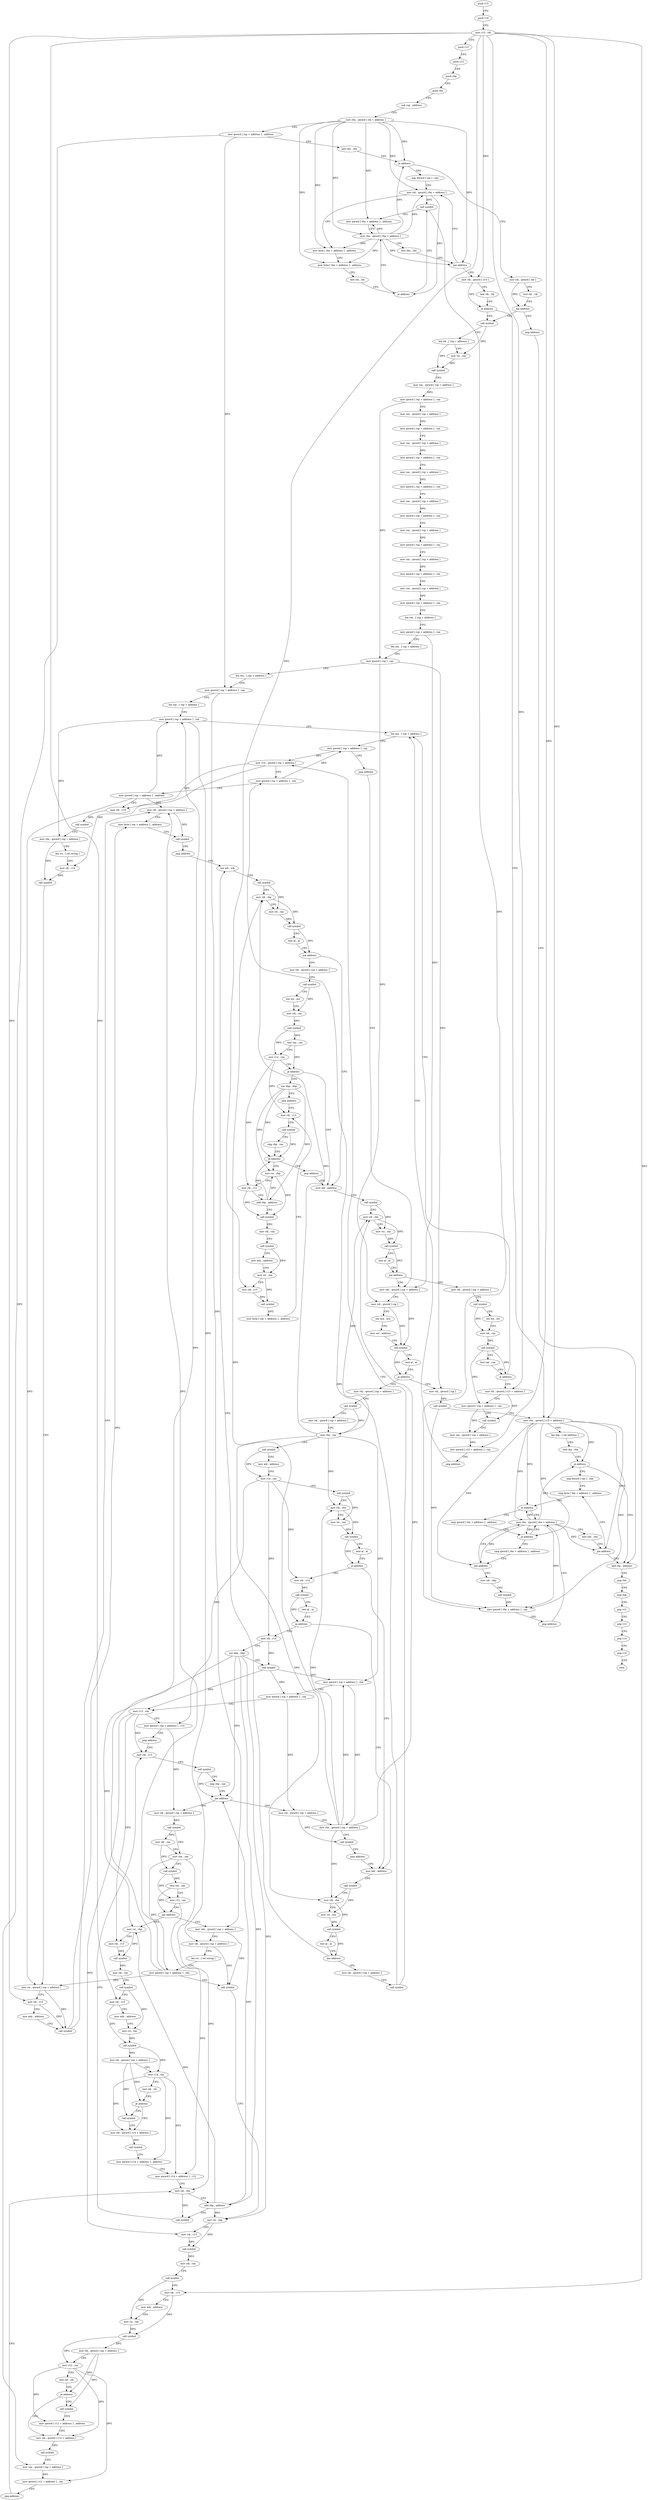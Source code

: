 digraph "func" {
"89632" [label = "push r15" ]
"89634" [label = "push r14" ]
"89636" [label = "mov r15 , rdi" ]
"89639" [label = "push r13" ]
"89641" [label = "push r12" ]
"89643" [label = "push rbp" ]
"89644" [label = "push rbx" ]
"89645" [label = "sub rsp , address" ]
"89652" [label = "mov rbx , qword [ rdi + address ]" ]
"89656" [label = "mov qword [ rsp + address ] , address" ]
"89668" [label = "test rbx , rbx" ]
"89671" [label = "je address" ]
"90804" [label = "mov rdi , qword [ rdi ]" ]
"89677" [label = "nop dword [ rax ] , eax" ]
"90807" [label = "test rdi , rdi" ]
"90810" [label = "jne address" ]
"89731" [label = "call symbol" ]
"90816" [label = "jmp address" ]
"89680" [label = "mov rdi , qword [ rbx + address ]" ]
"89736" [label = "lea rdi , [ rsp + address ]" ]
"89741" [label = "mov rsi , rax" ]
"89744" [label = "call symbol" ]
"89749" [label = "mov rax , qword [ rsp + address ]" ]
"89754" [label = "mov qword [ rsp + address ] , rax" ]
"89762" [label = "mov rax , qword [ rsp + address ]" ]
"89767" [label = "mov qword [ rsp + address ] , rax" ]
"89775" [label = "mov rax , qword [ rsp + address ]" ]
"89780" [label = "mov qword [ rsp + address ] , rax" ]
"89788" [label = "mov rax , qword [ rsp + address ]" ]
"89793" [label = "mov qword [ rsp + address ] , rax" ]
"89801" [label = "mov rax , qword [ rsp + address ]" ]
"89806" [label = "mov qword [ rsp + address ] , rax" ]
"89814" [label = "mov rax , qword [ rsp + address ]" ]
"89819" [label = "mov qword [ rsp + address ] , rax" ]
"89827" [label = "mov rax , qword [ rsp + address ]" ]
"89832" [label = "mov qword [ rsp + address ] , rax" ]
"89840" [label = "mov rax , qword [ rsp + address ]" ]
"89845" [label = "mov qword [ rsp + address ] , rax" ]
"89853" [label = "lea rax , [ rsp + address ]" ]
"89861" [label = "mov qword [ rsp + address ] , rax" ]
"89866" [label = "lea rax , [ rsp + address ]" ]
"89874" [label = "mov qword [ rsp ] , rax" ]
"89878" [label = "lea rax , [ rsp + address ]" ]
"89886" [label = "mov qword [ rsp + address ] , rax" ]
"89891" [label = "lea rax , [ rsp + address ]" ]
"89899" [label = "mov qword [ rsp + address ] , rax" ]
"89904" [label = "lea rax , [ rsp + address ]" ]
"90702" [label = "add rsp , address" ]
"89710" [label = "mov rbx , qword [ rbx + address ]" ]
"89714" [label = "test rbx , rbx" ]
"89717" [label = "jne address" ]
"89719" [label = "mov rdi , qword [ r15 ]" ]
"89697" [label = "call symbol" ]
"89702" [label = "mov qword [ rbx + address ] , address" ]
"90004" [label = "mov rdx , qword [ rsp + address ]" ]
"90009" [label = "mov rdi , qword [ rsp ]" ]
"90013" [label = "xor ecx , ecx" ]
"90015" [label = "mov esi , address" ]
"90020" [label = "call symbol" ]
"90025" [label = "test al , al" ]
"90027" [label = "je address" ]
"90648" [label = "mov rdi , qword [ rsp ]" ]
"90033" [label = "mov rdi , qword [ rsp + address ]" ]
"90709" [label = "pop rbx" ]
"90710" [label = "pop rbp" ]
"90711" [label = "pop r12" ]
"90713" [label = "pop r13" ]
"90715" [label = "pop r14" ]
"90717" [label = "pop r15" ]
"90719" [label = "retn" ]
"89684" [label = "mov byte [ rbx + address ] , address" ]
"89688" [label = "mov byte [ rbx + address ] , address" ]
"89692" [label = "test rdi , rdi" ]
"89695" [label = "je address" ]
"89722" [label = "test rdi , rdi" ]
"89725" [label = "je address" ]
"90657" [label = "mov rbx , qword [ r15 + address ]" ]
"90652" [label = "call symbol" ]
"90041" [label = "call symbol" ]
"90046" [label = "mov rdi , qword [ rsp + address ]" ]
"90054" [label = "mov rbx , rax" ]
"90057" [label = "call symbol" ]
"90062" [label = "mov edi , address" ]
"90067" [label = "mov r14 , rax" ]
"90070" [label = "call symbol" ]
"90075" [label = "mov rdi , rbx" ]
"90078" [label = "mov rsi , rax" ]
"90081" [label = "call symbol" ]
"90086" [label = "test al , al" ]
"90088" [label = "je address" ]
"89920" [label = "mov edi , address" ]
"90094" [label = "mov rdi , r14" ]
"90661" [label = "lea rbp , [ rel address ]" ]
"90668" [label = "test rbx , rbx" ]
"90671" [label = "je address" ]
"90673" [label = "nop dword [ rax ] , eax" ]
"90680" [label = "cmp byte [ rbx + address ] , address" ]
"89925" [label = "call symbol" ]
"89930" [label = "mov rdi , rbx" ]
"89933" [label = "mov rsi , rax" ]
"89936" [label = "call symbol" ]
"89941" [label = "test al , al" ]
"89943" [label = "jne address" ]
"90512" [label = "mov rdi , qword [ rsp + address ]" ]
"89949" [label = "xor edi , edi" ]
"90097" [label = "call symbol" ]
"90102" [label = "test al , al" ]
"90104" [label = "je address" ]
"90110" [label = "mov rdi , r14" ]
"90693" [label = "mov rbx , qword [ rbx + address ]" ]
"90697" [label = "test rbx , rbx" ]
"90700" [label = "jne address" ]
"90686" [label = "cmp qword [ rbx + address ] , address" ]
"90691" [label = "je address" ]
"90720" [label = "cmp qword [ rbx + address ] , address" ]
"90520" [label = "call symbol" ]
"90525" [label = "mov r14 , qword [ rsp + address ]" ]
"90530" [label = "mov qword [ rsp + address ] , rax" ]
"90538" [label = "mov qword [ rsp + address ] , address" ]
"90550" [label = "mov rdi , r14" ]
"90553" [label = "call symbol" ]
"90558" [label = "mov rdx , qword [ rsp + address ]" ]
"90563" [label = "lea rsi , [ rel string ]" ]
"90570" [label = "mov rdi , r14" ]
"90573" [label = "call symbol" ]
"90578" [label = "mov rsi , qword [ rsp + address ]" ]
"90586" [label = "mov rdi , r15" ]
"90589" [label = "mov edx , address" ]
"90594" [label = "call symbol" ]
"90599" [label = "mov rdi , qword [ rsp + address ]" ]
"90607" [label = "mov byte [ rax + address ] , address" ]
"90611" [label = "call symbol" ]
"90616" [label = "jmp address" ]
"89951" [label = "call symbol" ]
"89956" [label = "mov rdi , rbx" ]
"89959" [label = "mov rsi , rax" ]
"89962" [label = "call symbol" ]
"89967" [label = "test al , al" ]
"89969" [label = "jne address" ]
"90400" [label = "mov rdi , qword [ rsp + address ]" ]
"89975" [label = "mov edi , address" ]
"90113" [label = "xor ebp , ebp" ]
"90115" [label = "call symbol" ]
"90120" [label = "mov qword [ rsp + address ] , rbx" ]
"90125" [label = "mov qword [ rsp + address ] , rax" ]
"90130" [label = "mov r13 , rax" ]
"90133" [label = "mov qword [ rsp + address ] , r14" ]
"90138" [label = "jmp address" ]
"90229" [label = "mov rdi , r13" ]
"90684" [label = "je address" ]
"90725" [label = "jne address" ]
"90727" [label = "mov rdi , rbp" ]
"90408" [label = "call symbol" ]
"90413" [label = "xor esi , esi" ]
"90415" [label = "mov rdi , rax" ]
"90418" [label = "call symbol" ]
"90423" [label = "test rax , rax" ]
"90426" [label = "mov r12 , rax" ]
"90429" [label = "je address" ]
"90435" [label = "xor ebp , ebp" ]
"89980" [label = "call symbol" ]
"89985" [label = "mov rdi , rbx" ]
"89988" [label = "mov rsi , rax" ]
"89991" [label = "call symbol" ]
"89996" [label = "test al , al" ]
"89998" [label = "jne address" ]
"90744" [label = "mov rdi , qword [ rsp + address ]" ]
"90232" [label = "call symbol" ]
"90237" [label = "cmp rbp , rax" ]
"90240" [label = "jae address" ]
"90624" [label = "mov rdi , qword [ rsp + address ]" ]
"90246" [label = "mov rdi , qword [ rsp + address ]" ]
"90730" [label = "call symbol" ]
"90735" [label = "mov qword [ rbx + address ] , rax" ]
"90739" [label = "jmp address" ]
"90437" [label = "jmp address" ]
"90491" [label = "mov rdi , r12" ]
"90752" [label = "call symbol" ]
"90757" [label = "xor esi , esi" ]
"90759" [label = "mov rdi , rax" ]
"90762" [label = "call symbol" ]
"90767" [label = "test rax , rax" ]
"90770" [label = "je address" ]
"90776" [label = "mov rdi , qword [ r15 + address ]" ]
"90629" [label = "mov rbx , qword [ rsp + address ]" ]
"90634" [label = "call symbol" ]
"90639" [label = "jmp address" ]
"90251" [label = "call symbol" ]
"90256" [label = "mov rdi , rax" ]
"90259" [label = "mov rbx , rax" ]
"90262" [label = "call symbol" ]
"90267" [label = "test rax , rax" ]
"90270" [label = "mov r12 , rax" ]
"90273" [label = "jne address" ]
"90144" [label = "mov rsi , rbp" ]
"90279" [label = "mov rdx , qword [ rsp + address ]" ]
"90494" [label = "call symbol" ]
"90499" [label = "cmp rbp , rax" ]
"90502" [label = "jb address" ]
"90448" [label = "mov rsi , rbp" ]
"90504" [label = "jmp address" ]
"89912" [label = "mov qword [ rsp + address ] , rax" ]
"89917" [label = "jmp address" ]
"90780" [label = "mov qword [ rsp + address ] , rax" ]
"90785" [label = "call symbol" ]
"90790" [label = "mov rax , qword [ rsp + address ]" ]
"90795" [label = "mov qword [ r15 + address ] , rax" ]
"90799" [label = "jmp address" ]
"90147" [label = "mov rdi , r13" ]
"90150" [label = "call symbol" ]
"90155" [label = "mov rdi , rax" ]
"90158" [label = "call symbol" ]
"90163" [label = "mov rdi , r15" ]
"90166" [label = "mov edx , address" ]
"90171" [label = "mov rsi , rax" ]
"90174" [label = "call symbol" ]
"90179" [label = "mov rdi , qword [ rax + address ]" ]
"90183" [label = "mov r14 , rax" ]
"90186" [label = "test rdi , rdi" ]
"90189" [label = "je address" ]
"90196" [label = "mov rdi , qword [ r14 + address ]" ]
"90191" [label = "call symbol" ]
"90284" [label = "mov rdi , qword [ rsp + address ]" ]
"90289" [label = "lea rsi , [ rel string ]" ]
"90296" [label = "mov qword [ rsp + address ] , rbx" ]
"90304" [label = "call symbol" ]
"90309" [label = "mov rsi , rbp" ]
"90312" [label = "mov rdi , r13" ]
"90315" [label = "call symbol" ]
"90320" [label = "mov rdi , rax" ]
"90323" [label = "call symbol" ]
"90328" [label = "mov rdi , r15" ]
"90331" [label = "mov edx , address" ]
"90336" [label = "mov rsi , rax" ]
"90339" [label = "call symbol" ]
"90344" [label = "mov rdi , qword [ rax + address ]" ]
"90348" [label = "mov r12 , rax" ]
"90351" [label = "test rdi , rdi" ]
"90354" [label = "je address" ]
"90370" [label = "mov rdi , qword [ r12 + address ]" ]
"90356" [label = "call symbol" ]
"90451" [label = "mov rdi , r12" ]
"90454" [label = "add rbp , address" ]
"90458" [label = "call symbol" ]
"90463" [label = "mov rdi , rax" ]
"90466" [label = "call symbol" ]
"90471" [label = "mov edx , address" ]
"90476" [label = "mov rsi , rax" ]
"90479" [label = "mov rdi , r15" ]
"90482" [label = "call symbol" ]
"90487" [label = "mov byte [ rax + address ] , address" ]
"90200" [label = "call symbol" ]
"90205" [label = "mov qword [ r14 + address ] , address" ]
"90213" [label = "mov qword [ r14 + address ] , r12" ]
"90217" [label = "mov rdi , rbx" ]
"90375" [label = "call symbol" ]
"90380" [label = "mov rax , qword [ rsp + address ]" ]
"90388" [label = "mov qword [ r12 + address ] , rax" ]
"90393" [label = "jmp address" ]
"90361" [label = "mov qword [ r12 + address ] , address" ]
"90220" [label = "add rbp , address" ]
"90224" [label = "call symbol" ]
"89632" -> "89634" [ label = "CFG" ]
"89634" -> "89636" [ label = "CFG" ]
"89636" -> "89639" [ label = "CFG" ]
"89636" -> "89719" [ label = "DFG" ]
"89636" -> "90657" [ label = "DFG" ]
"89636" -> "90586" [ label = "DFG" ]
"89636" -> "90776" [ label = "DFG" ]
"89636" -> "90795" [ label = "DFG" ]
"89636" -> "90163" [ label = "DFG" ]
"89636" -> "90328" [ label = "DFG" ]
"89636" -> "90479" [ label = "DFG" ]
"89639" -> "89641" [ label = "CFG" ]
"89641" -> "89643" [ label = "CFG" ]
"89643" -> "89644" [ label = "CFG" ]
"89644" -> "89645" [ label = "CFG" ]
"89645" -> "89652" [ label = "CFG" ]
"89652" -> "89656" [ label = "CFG" ]
"89652" -> "89671" [ label = "DFG" ]
"89652" -> "89680" [ label = "DFG" ]
"89652" -> "89684" [ label = "DFG" ]
"89652" -> "89688" [ label = "DFG" ]
"89652" -> "89710" [ label = "DFG" ]
"89652" -> "89717" [ label = "DFG" ]
"89652" -> "89702" [ label = "DFG" ]
"89656" -> "89668" [ label = "CFG" ]
"89656" -> "90380" [ label = "DFG" ]
"89656" -> "89886" [ label = "DFG" ]
"89668" -> "89671" [ label = "CFG" ]
"89671" -> "90804" [ label = "CFG" ]
"89671" -> "89677" [ label = "CFG" ]
"90804" -> "90807" [ label = "CFG" ]
"90804" -> "90810" [ label = "DFG" ]
"89677" -> "89680" [ label = "CFG" ]
"90807" -> "90810" [ label = "CFG" ]
"90810" -> "89731" [ label = "CFG" ]
"90810" -> "90816" [ label = "CFG" ]
"89731" -> "89736" [ label = "CFG" ]
"89731" -> "89741" [ label = "DFG" ]
"90816" -> "90702" [ label = "CFG" ]
"89680" -> "89684" [ label = "CFG" ]
"89680" -> "89695" [ label = "DFG" ]
"89680" -> "89697" [ label = "DFG" ]
"89736" -> "89741" [ label = "CFG" ]
"89736" -> "89744" [ label = "DFG" ]
"89741" -> "89744" [ label = "DFG" ]
"89744" -> "89749" [ label = "CFG" ]
"89749" -> "89754" [ label = "DFG" ]
"89754" -> "89762" [ label = "CFG" ]
"89754" -> "89874" [ label = "DFG" ]
"89762" -> "89767" [ label = "DFG" ]
"89767" -> "89775" [ label = "CFG" ]
"89775" -> "89780" [ label = "DFG" ]
"89780" -> "89788" [ label = "CFG" ]
"89788" -> "89793" [ label = "DFG" ]
"89793" -> "89801" [ label = "CFG" ]
"89801" -> "89806" [ label = "DFG" ]
"89806" -> "89814" [ label = "CFG" ]
"89814" -> "89819" [ label = "DFG" ]
"89819" -> "89827" [ label = "CFG" ]
"89827" -> "89832" [ label = "DFG" ]
"89832" -> "89840" [ label = "CFG" ]
"89840" -> "89845" [ label = "DFG" ]
"89845" -> "89853" [ label = "CFG" ]
"89853" -> "89861" [ label = "CFG" ]
"89861" -> "89866" [ label = "CFG" ]
"89861" -> "90004" [ label = "DFG" ]
"89866" -> "89874" [ label = "CFG" ]
"89874" -> "89878" [ label = "CFG" ]
"89874" -> "90009" [ label = "DFG" ]
"89874" -> "90648" [ label = "DFG" ]
"89878" -> "89886" [ label = "CFG" ]
"89886" -> "89891" [ label = "CFG" ]
"89886" -> "90279" [ label = "DFG" ]
"89891" -> "89899" [ label = "CFG" ]
"89899" -> "89904" [ label = "CFG" ]
"89899" -> "90558" [ label = "DFG" ]
"89899" -> "90284" [ label = "DFG" ]
"89904" -> "89912" [ label = "CFG" ]
"90702" -> "90709" [ label = "CFG" ]
"89710" -> "89714" [ label = "CFG" ]
"89710" -> "89671" [ label = "DFG" ]
"89710" -> "89680" [ label = "DFG" ]
"89710" -> "89684" [ label = "DFG" ]
"89710" -> "89688" [ label = "DFG" ]
"89710" -> "89717" [ label = "DFG" ]
"89710" -> "89702" [ label = "DFG" ]
"89714" -> "89717" [ label = "CFG" ]
"89717" -> "89680" [ label = "CFG" ]
"89717" -> "89719" [ label = "CFG" ]
"89719" -> "89722" [ label = "CFG" ]
"89719" -> "89725" [ label = "DFG" ]
"89697" -> "89702" [ label = "CFG" ]
"89697" -> "90735" [ label = "DFG" ]
"89702" -> "89710" [ label = "CFG" ]
"90004" -> "90009" [ label = "CFG" ]
"90004" -> "90020" [ label = "DFG" ]
"90009" -> "90013" [ label = "CFG" ]
"90009" -> "90020" [ label = "DFG" ]
"90013" -> "90015" [ label = "CFG" ]
"90015" -> "90020" [ label = "CFG" ]
"90020" -> "90025" [ label = "CFG" ]
"90020" -> "90027" [ label = "DFG" ]
"90025" -> "90027" [ label = "CFG" ]
"90027" -> "90648" [ label = "CFG" ]
"90027" -> "90033" [ label = "CFG" ]
"90648" -> "90652" [ label = "DFG" ]
"90033" -> "90041" [ label = "CFG" ]
"90709" -> "90710" [ label = "CFG" ]
"90710" -> "90711" [ label = "CFG" ]
"90711" -> "90713" [ label = "CFG" ]
"90713" -> "90715" [ label = "CFG" ]
"90715" -> "90717" [ label = "CFG" ]
"90717" -> "90719" [ label = "CFG" ]
"89684" -> "89688" [ label = "CFG" ]
"89688" -> "89692" [ label = "CFG" ]
"89692" -> "89695" [ label = "CFG" ]
"89695" -> "89710" [ label = "CFG" ]
"89695" -> "89697" [ label = "CFG" ]
"89722" -> "89725" [ label = "CFG" ]
"89725" -> "90657" [ label = "CFG" ]
"89725" -> "89731" [ label = "CFG" ]
"90657" -> "90661" [ label = "CFG" ]
"90657" -> "90671" [ label = "DFG" ]
"90657" -> "90684" [ label = "DFG" ]
"90657" -> "90693" [ label = "DFG" ]
"90657" -> "90700" [ label = "DFG" ]
"90657" -> "90691" [ label = "DFG" ]
"90657" -> "90725" [ label = "DFG" ]
"90657" -> "90735" [ label = "DFG" ]
"90652" -> "90657" [ label = "CFG" ]
"90652" -> "90735" [ label = "DFG" ]
"90041" -> "90046" [ label = "CFG" ]
"90041" -> "90054" [ label = "DFG" ]
"90046" -> "90054" [ label = "CFG" ]
"90054" -> "90057" [ label = "CFG" ]
"90054" -> "90075" [ label = "DFG" ]
"90054" -> "89930" [ label = "DFG" ]
"90054" -> "89956" [ label = "DFG" ]
"90054" -> "90120" [ label = "DFG" ]
"90054" -> "89985" [ label = "DFG" ]
"90057" -> "90062" [ label = "CFG" ]
"90057" -> "90067" [ label = "DFG" ]
"90062" -> "90067" [ label = "CFG" ]
"90067" -> "90070" [ label = "CFG" ]
"90067" -> "90094" [ label = "DFG" ]
"90067" -> "90110" [ label = "DFG" ]
"90067" -> "90133" [ label = "DFG" ]
"90070" -> "90075" [ label = "CFG" ]
"90070" -> "90078" [ label = "DFG" ]
"90075" -> "90078" [ label = "CFG" ]
"90075" -> "90081" [ label = "DFG" ]
"90078" -> "90081" [ label = "DFG" ]
"90081" -> "90086" [ label = "CFG" ]
"90081" -> "90088" [ label = "DFG" ]
"90086" -> "90088" [ label = "CFG" ]
"90088" -> "89920" [ label = "CFG" ]
"90088" -> "90094" [ label = "CFG" ]
"89920" -> "89925" [ label = "CFG" ]
"90094" -> "90097" [ label = "DFG" ]
"90661" -> "90668" [ label = "CFG" ]
"90668" -> "90671" [ label = "CFG" ]
"90671" -> "90702" [ label = "CFG" ]
"90671" -> "90673" [ label = "CFG" ]
"90673" -> "90680" [ label = "CFG" ]
"90680" -> "90684" [ label = "CFG" ]
"89925" -> "89930" [ label = "CFG" ]
"89925" -> "89933" [ label = "DFG" ]
"89930" -> "89933" [ label = "CFG" ]
"89930" -> "89936" [ label = "DFG" ]
"89933" -> "89936" [ label = "DFG" ]
"89936" -> "89941" [ label = "CFG" ]
"89936" -> "89943" [ label = "DFG" ]
"89941" -> "89943" [ label = "CFG" ]
"89943" -> "90512" [ label = "CFG" ]
"89943" -> "89949" [ label = "CFG" ]
"90512" -> "90520" [ label = "CFG" ]
"89949" -> "89951" [ label = "CFG" ]
"90097" -> "90102" [ label = "CFG" ]
"90097" -> "90104" [ label = "DFG" ]
"90102" -> "90104" [ label = "CFG" ]
"90104" -> "89920" [ label = "CFG" ]
"90104" -> "90110" [ label = "CFG" ]
"90110" -> "90113" [ label = "CFG" ]
"90110" -> "90115" [ label = "DFG" ]
"90693" -> "90697" [ label = "CFG" ]
"90693" -> "90671" [ label = "DFG" ]
"90693" -> "90684" [ label = "DFG" ]
"90693" -> "90700" [ label = "DFG" ]
"90693" -> "90691" [ label = "DFG" ]
"90693" -> "90725" [ label = "DFG" ]
"90693" -> "90735" [ label = "DFG" ]
"90697" -> "90700" [ label = "CFG" ]
"90700" -> "90680" [ label = "CFG" ]
"90700" -> "90702" [ label = "CFG" ]
"90686" -> "90691" [ label = "CFG" ]
"90691" -> "90720" [ label = "CFG" ]
"90691" -> "90693" [ label = "CFG" ]
"90720" -> "90725" [ label = "CFG" ]
"90520" -> "90525" [ label = "CFG" ]
"90520" -> "90530" [ label = "DFG" ]
"90525" -> "90530" [ label = "CFG" ]
"90525" -> "90550" [ label = "DFG" ]
"90525" -> "90570" [ label = "DFG" ]
"90530" -> "90538" [ label = "CFG" ]
"90530" -> "89912" [ label = "DFG" ]
"90538" -> "90550" [ label = "CFG" ]
"90538" -> "89899" [ label = "DFG" ]
"90538" -> "90578" [ label = "DFG" ]
"90538" -> "90599" [ label = "DFG" ]
"90550" -> "90553" [ label = "DFG" ]
"90553" -> "90558" [ label = "CFG" ]
"90558" -> "90563" [ label = "CFG" ]
"90558" -> "90573" [ label = "DFG" ]
"90563" -> "90570" [ label = "CFG" ]
"90570" -> "90573" [ label = "DFG" ]
"90573" -> "90578" [ label = "CFG" ]
"90578" -> "90586" [ label = "CFG" ]
"90578" -> "90594" [ label = "DFG" ]
"90586" -> "90589" [ label = "CFG" ]
"90586" -> "90594" [ label = "DFG" ]
"90589" -> "90594" [ label = "CFG" ]
"90594" -> "90599" [ label = "CFG" ]
"90594" -> "90607" [ label = "DFG" ]
"90599" -> "90607" [ label = "CFG" ]
"90599" -> "90611" [ label = "DFG" ]
"90607" -> "90611" [ label = "CFG" ]
"90611" -> "90616" [ label = "CFG" ]
"90616" -> "89949" [ label = "CFG" ]
"89951" -> "89956" [ label = "CFG" ]
"89951" -> "89959" [ label = "DFG" ]
"89956" -> "89959" [ label = "CFG" ]
"89956" -> "89962" [ label = "DFG" ]
"89959" -> "89962" [ label = "DFG" ]
"89962" -> "89967" [ label = "CFG" ]
"89962" -> "89969" [ label = "DFG" ]
"89967" -> "89969" [ label = "CFG" ]
"89969" -> "90400" [ label = "CFG" ]
"89969" -> "89975" [ label = "CFG" ]
"90400" -> "90408" [ label = "CFG" ]
"89975" -> "89980" [ label = "CFG" ]
"90113" -> "90115" [ label = "CFG" ]
"90113" -> "90240" [ label = "DFG" ]
"90113" -> "90144" [ label = "DFG" ]
"90113" -> "90309" [ label = "DFG" ]
"90113" -> "90220" [ label = "DFG" ]
"90115" -> "90120" [ label = "CFG" ]
"90115" -> "90125" [ label = "DFG" ]
"90115" -> "90130" [ label = "DFG" ]
"90120" -> "90125" [ label = "CFG" ]
"90120" -> "90629" [ label = "DFG" ]
"90125" -> "90130" [ label = "CFG" ]
"90125" -> "90624" [ label = "DFG" ]
"90130" -> "90133" [ label = "CFG" ]
"90130" -> "90229" [ label = "DFG" ]
"90130" -> "90147" [ label = "DFG" ]
"90130" -> "90312" [ label = "DFG" ]
"90133" -> "90138" [ label = "CFG" ]
"90133" -> "90246" [ label = "DFG" ]
"90138" -> "90229" [ label = "CFG" ]
"90229" -> "90232" [ label = "CFG" ]
"90684" -> "90693" [ label = "CFG" ]
"90684" -> "90686" [ label = "CFG" ]
"90725" -> "90693" [ label = "CFG" ]
"90725" -> "90727" [ label = "CFG" ]
"90727" -> "90730" [ label = "CFG" ]
"90408" -> "90413" [ label = "CFG" ]
"90408" -> "90415" [ label = "DFG" ]
"90413" -> "90415" [ label = "CFG" ]
"90415" -> "90418" [ label = "DFG" ]
"90418" -> "90423" [ label = "DFG" ]
"90418" -> "90426" [ label = "DFG" ]
"90423" -> "90426" [ label = "CFG" ]
"90423" -> "90429" [ label = "DFG" ]
"90426" -> "90429" [ label = "CFG" ]
"90426" -> "90491" [ label = "DFG" ]
"90426" -> "90451" [ label = "DFG" ]
"90429" -> "89975" [ label = "CFG" ]
"90429" -> "90435" [ label = "CFG" ]
"90435" -> "90437" [ label = "CFG" ]
"90435" -> "90502" [ label = "DFG" ]
"90435" -> "90448" [ label = "DFG" ]
"90435" -> "90454" [ label = "DFG" ]
"89980" -> "89985" [ label = "CFG" ]
"89980" -> "89988" [ label = "DFG" ]
"89985" -> "89988" [ label = "CFG" ]
"89985" -> "89991" [ label = "DFG" ]
"89988" -> "89991" [ label = "DFG" ]
"89991" -> "89996" [ label = "CFG" ]
"89991" -> "89998" [ label = "DFG" ]
"89996" -> "89998" [ label = "CFG" ]
"89998" -> "90744" [ label = "CFG" ]
"89998" -> "90004" [ label = "CFG" ]
"90744" -> "90752" [ label = "CFG" ]
"90232" -> "90237" [ label = "CFG" ]
"90232" -> "90240" [ label = "DFG" ]
"90237" -> "90240" [ label = "CFG" ]
"90240" -> "90624" [ label = "CFG" ]
"90240" -> "90246" [ label = "CFG" ]
"90624" -> "90629" [ label = "CFG" ]
"90624" -> "90634" [ label = "DFG" ]
"90246" -> "90251" [ label = "DFG" ]
"90730" -> "90735" [ label = "DFG" ]
"90735" -> "90739" [ label = "CFG" ]
"90739" -> "90693" [ label = "CFG" ]
"90437" -> "90491" [ label = "CFG" ]
"90491" -> "90494" [ label = "CFG" ]
"90752" -> "90757" [ label = "CFG" ]
"90752" -> "90759" [ label = "DFG" ]
"90757" -> "90759" [ label = "CFG" ]
"90759" -> "90762" [ label = "DFG" ]
"90762" -> "90767" [ label = "CFG" ]
"90762" -> "90770" [ label = "DFG" ]
"90762" -> "90780" [ label = "DFG" ]
"90767" -> "90770" [ label = "CFG" ]
"90770" -> "89904" [ label = "CFG" ]
"90770" -> "90776" [ label = "CFG" ]
"90776" -> "90780" [ label = "CFG" ]
"90776" -> "90785" [ label = "DFG" ]
"90629" -> "90634" [ label = "CFG" ]
"90629" -> "90075" [ label = "DFG" ]
"90629" -> "89930" [ label = "DFG" ]
"90629" -> "89956" [ label = "DFG" ]
"90629" -> "90120" [ label = "DFG" ]
"90629" -> "89985" [ label = "DFG" ]
"90634" -> "90639" [ label = "CFG" ]
"90639" -> "89920" [ label = "CFG" ]
"90251" -> "90256" [ label = "DFG" ]
"90251" -> "90259" [ label = "DFG" ]
"90256" -> "90259" [ label = "CFG" ]
"90256" -> "90262" [ label = "DFG" ]
"90259" -> "90262" [ label = "CFG" ]
"90259" -> "90296" [ label = "DFG" ]
"90259" -> "90217" [ label = "DFG" ]
"90262" -> "90267" [ label = "DFG" ]
"90262" -> "90270" [ label = "DFG" ]
"90267" -> "90270" [ label = "CFG" ]
"90267" -> "90273" [ label = "DFG" ]
"90270" -> "90273" [ label = "CFG" ]
"90270" -> "90213" [ label = "DFG" ]
"90273" -> "90144" [ label = "CFG" ]
"90273" -> "90279" [ label = "CFG" ]
"90144" -> "90147" [ label = "CFG" ]
"90144" -> "90150" [ label = "DFG" ]
"90279" -> "90284" [ label = "CFG" ]
"90279" -> "90304" [ label = "DFG" ]
"90494" -> "90499" [ label = "CFG" ]
"90494" -> "90502" [ label = "DFG" ]
"90499" -> "90502" [ label = "CFG" ]
"90502" -> "90448" [ label = "CFG" ]
"90502" -> "90504" [ label = "CFG" ]
"90448" -> "90451" [ label = "CFG" ]
"90448" -> "90458" [ label = "DFG" ]
"90504" -> "89975" [ label = "CFG" ]
"89912" -> "89917" [ label = "CFG" ]
"89912" -> "90525" [ label = "DFG" ]
"89917" -> "90004" [ label = "CFG" ]
"90780" -> "90785" [ label = "CFG" ]
"90780" -> "90790" [ label = "DFG" ]
"90785" -> "90790" [ label = "CFG" ]
"90790" -> "90795" [ label = "DFG" ]
"90795" -> "90799" [ label = "CFG" ]
"90799" -> "89904" [ label = "CFG" ]
"90147" -> "90150" [ label = "DFG" ]
"90150" -> "90155" [ label = "DFG" ]
"90155" -> "90158" [ label = "CFG" ]
"90158" -> "90163" [ label = "CFG" ]
"90158" -> "90171" [ label = "DFG" ]
"90163" -> "90166" [ label = "CFG" ]
"90163" -> "90174" [ label = "DFG" ]
"90166" -> "90171" [ label = "CFG" ]
"90171" -> "90174" [ label = "DFG" ]
"90174" -> "90179" [ label = "DFG" ]
"90174" -> "90183" [ label = "DFG" ]
"90179" -> "90183" [ label = "CFG" ]
"90179" -> "90189" [ label = "DFG" ]
"90179" -> "90191" [ label = "DFG" ]
"90183" -> "90186" [ label = "CFG" ]
"90183" -> "90196" [ label = "DFG" ]
"90183" -> "90205" [ label = "DFG" ]
"90183" -> "90213" [ label = "DFG" ]
"90186" -> "90189" [ label = "CFG" ]
"90189" -> "90196" [ label = "CFG" ]
"90189" -> "90191" [ label = "CFG" ]
"90196" -> "90200" [ label = "DFG" ]
"90191" -> "90196" [ label = "CFG" ]
"90284" -> "90289" [ label = "CFG" ]
"90284" -> "90304" [ label = "DFG" ]
"90289" -> "90296" [ label = "CFG" ]
"90296" -> "90304" [ label = "CFG" ]
"90296" -> "89899" [ label = "DFG" ]
"90296" -> "90578" [ label = "DFG" ]
"90296" -> "90599" [ label = "DFG" ]
"90304" -> "90309" [ label = "CFG" ]
"90309" -> "90312" [ label = "CFG" ]
"90309" -> "90315" [ label = "DFG" ]
"90312" -> "90315" [ label = "DFG" ]
"90315" -> "90320" [ label = "DFG" ]
"90320" -> "90323" [ label = "CFG" ]
"90323" -> "90328" [ label = "CFG" ]
"90323" -> "90336" [ label = "DFG" ]
"90328" -> "90331" [ label = "CFG" ]
"90328" -> "90339" [ label = "DFG" ]
"90331" -> "90336" [ label = "CFG" ]
"90336" -> "90339" [ label = "DFG" ]
"90339" -> "90344" [ label = "DFG" ]
"90339" -> "90348" [ label = "DFG" ]
"90344" -> "90348" [ label = "CFG" ]
"90344" -> "90354" [ label = "DFG" ]
"90344" -> "90356" [ label = "DFG" ]
"90348" -> "90351" [ label = "CFG" ]
"90348" -> "90370" [ label = "DFG" ]
"90348" -> "90388" [ label = "DFG" ]
"90348" -> "90361" [ label = "DFG" ]
"90351" -> "90354" [ label = "CFG" ]
"90354" -> "90370" [ label = "CFG" ]
"90354" -> "90356" [ label = "CFG" ]
"90370" -> "90375" [ label = "DFG" ]
"90356" -> "90361" [ label = "CFG" ]
"90451" -> "90454" [ label = "CFG" ]
"90451" -> "90458" [ label = "DFG" ]
"90454" -> "90458" [ label = "CFG" ]
"90454" -> "90448" [ label = "DFG" ]
"90454" -> "90502" [ label = "DFG" ]
"90458" -> "90463" [ label = "DFG" ]
"90463" -> "90466" [ label = "CFG" ]
"90466" -> "90471" [ label = "CFG" ]
"90466" -> "90476" [ label = "DFG" ]
"90471" -> "90476" [ label = "CFG" ]
"90476" -> "90479" [ label = "CFG" ]
"90476" -> "90482" [ label = "DFG" ]
"90479" -> "90482" [ label = "DFG" ]
"90482" -> "90487" [ label = "DFG" ]
"90487" -> "90491" [ label = "CFG" ]
"90200" -> "90205" [ label = "CFG" ]
"90205" -> "90213" [ label = "CFG" ]
"90213" -> "90217" [ label = "CFG" ]
"90217" -> "90220" [ label = "CFG" ]
"90217" -> "90224" [ label = "DFG" ]
"90375" -> "90380" [ label = "CFG" ]
"90380" -> "90388" [ label = "DFG" ]
"90388" -> "90393" [ label = "CFG" ]
"90393" -> "90217" [ label = "CFG" ]
"90361" -> "90370" [ label = "CFG" ]
"90220" -> "90224" [ label = "CFG" ]
"90220" -> "90144" [ label = "DFG" ]
"90220" -> "90309" [ label = "DFG" ]
"90220" -> "90240" [ label = "DFG" ]
"90224" -> "90229" [ label = "CFG" ]
}
